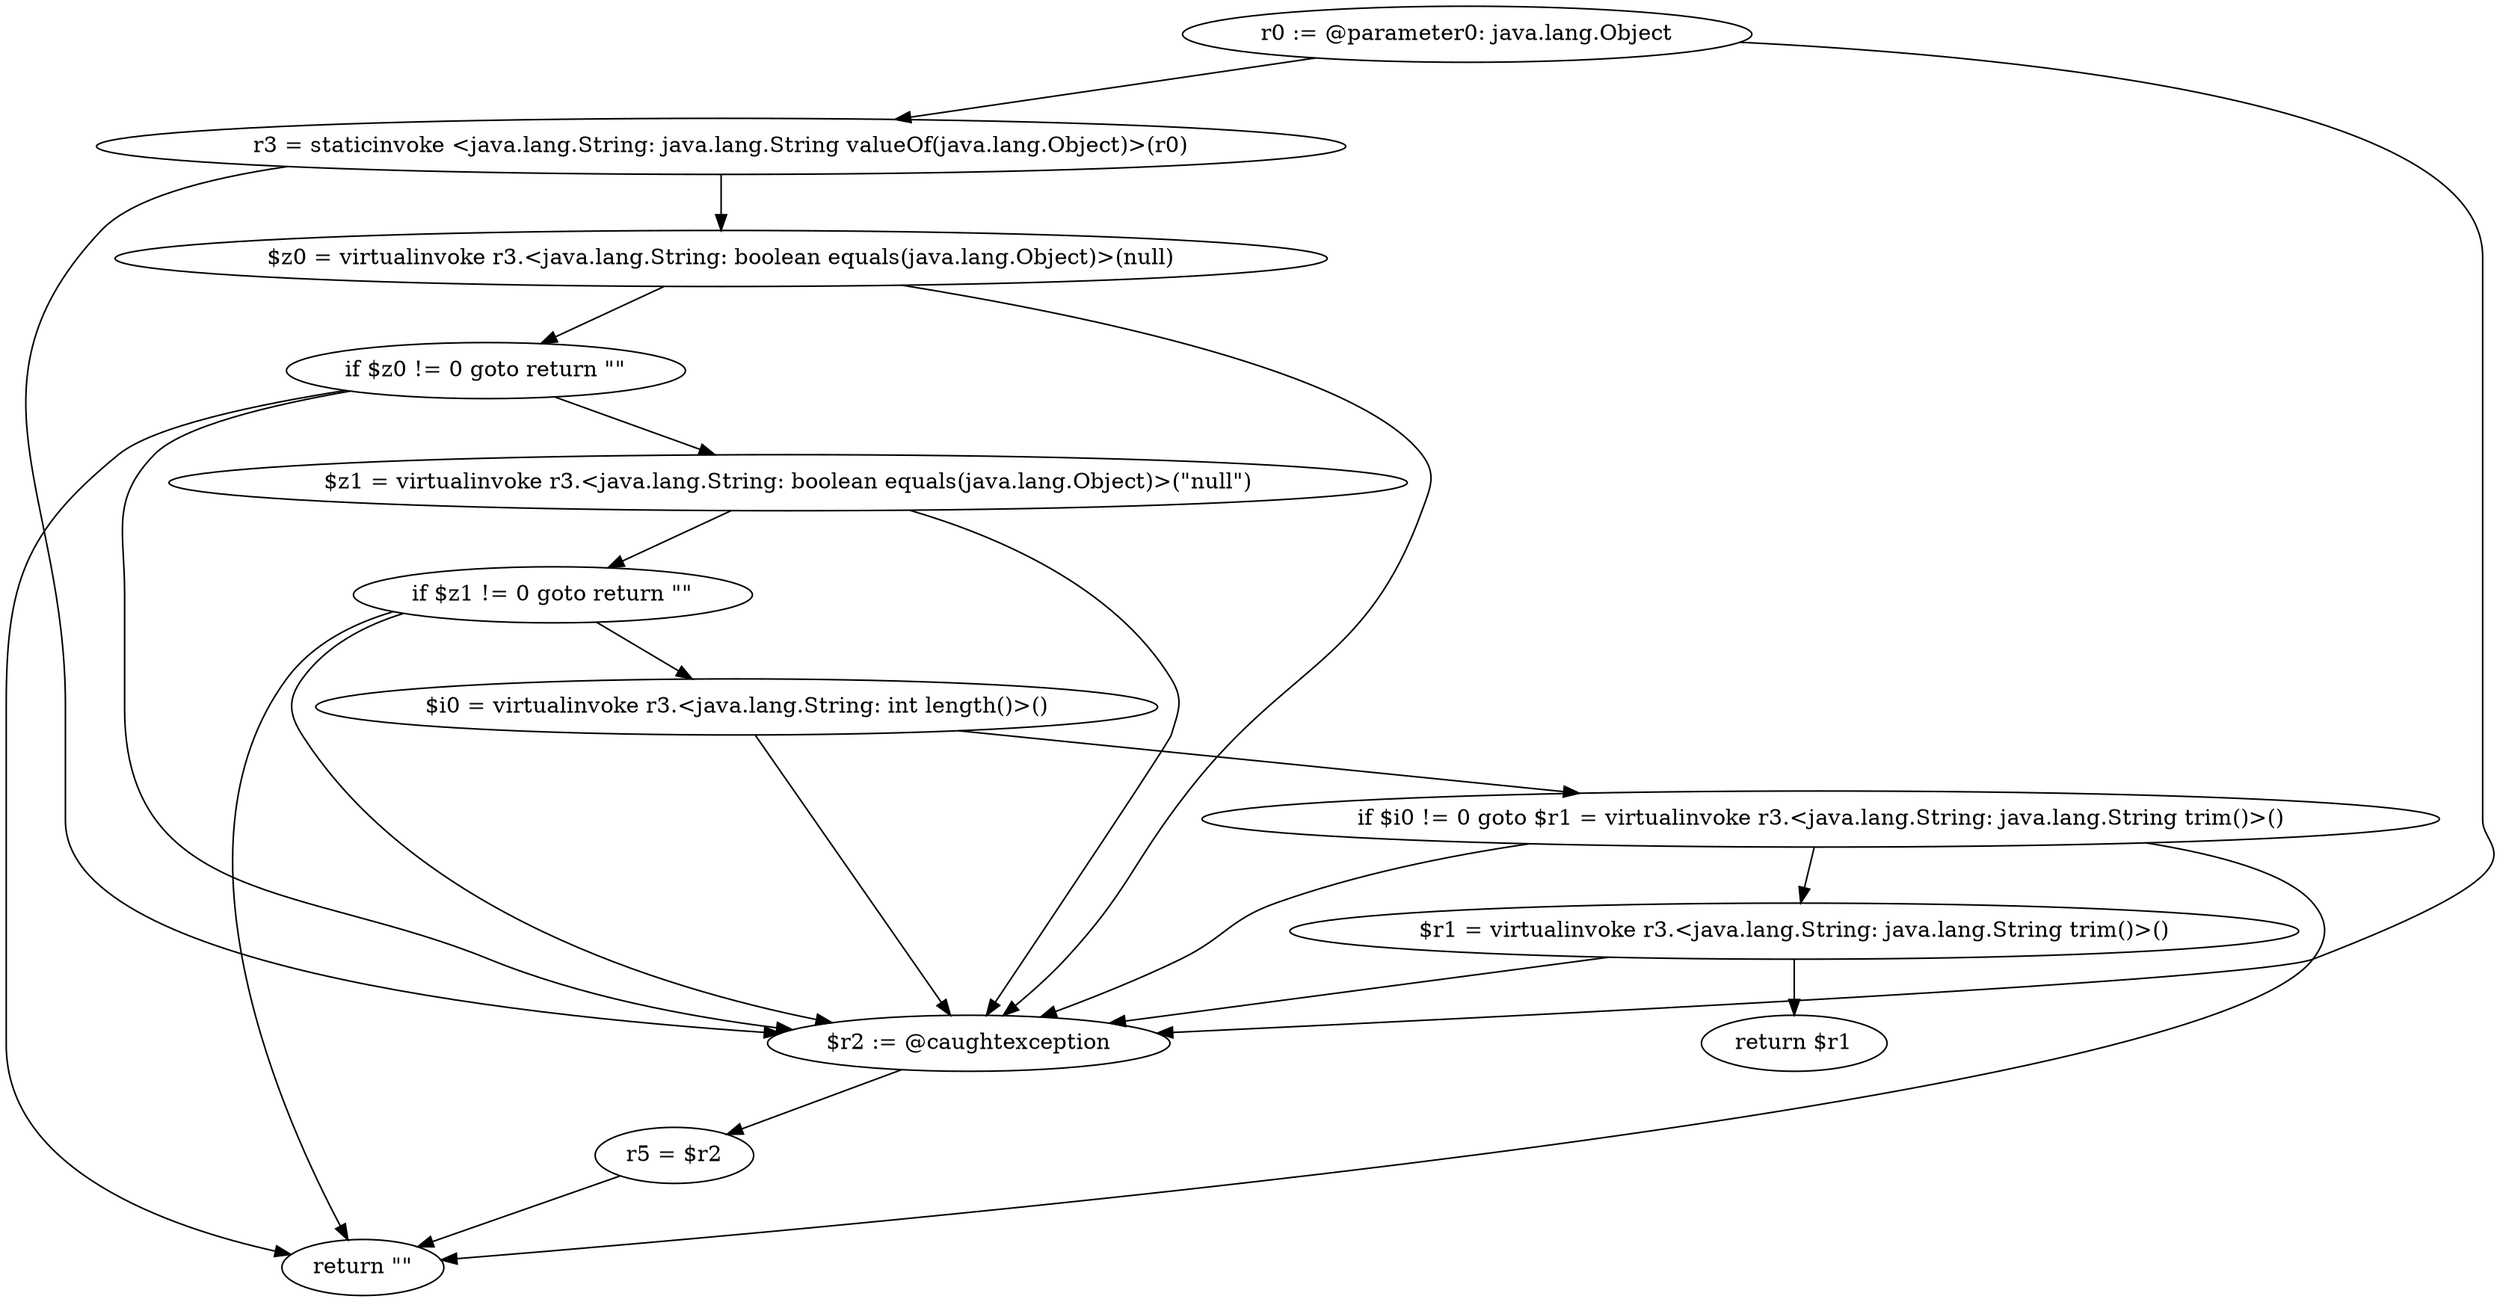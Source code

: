 digraph "unitGraph" {
    "r0 := @parameter0: java.lang.Object"
    "r3 = staticinvoke <java.lang.String: java.lang.String valueOf(java.lang.Object)>(r0)"
    "$z0 = virtualinvoke r3.<java.lang.String: boolean equals(java.lang.Object)>(null)"
    "if $z0 != 0 goto return \"\""
    "$z1 = virtualinvoke r3.<java.lang.String: boolean equals(java.lang.Object)>(\"null\")"
    "if $z1 != 0 goto return \"\""
    "$i0 = virtualinvoke r3.<java.lang.String: int length()>()"
    "if $i0 != 0 goto $r1 = virtualinvoke r3.<java.lang.String: java.lang.String trim()>()"
    "return \"\""
    "$r1 = virtualinvoke r3.<java.lang.String: java.lang.String trim()>()"
    "return $r1"
    "$r2 := @caughtexception"
    "r5 = $r2"
    "r0 := @parameter0: java.lang.Object"->"r3 = staticinvoke <java.lang.String: java.lang.String valueOf(java.lang.Object)>(r0)";
    "r0 := @parameter0: java.lang.Object"->"$r2 := @caughtexception";
    "r3 = staticinvoke <java.lang.String: java.lang.String valueOf(java.lang.Object)>(r0)"->"$z0 = virtualinvoke r3.<java.lang.String: boolean equals(java.lang.Object)>(null)";
    "r3 = staticinvoke <java.lang.String: java.lang.String valueOf(java.lang.Object)>(r0)"->"$r2 := @caughtexception";
    "$z0 = virtualinvoke r3.<java.lang.String: boolean equals(java.lang.Object)>(null)"->"if $z0 != 0 goto return \"\"";
    "$z0 = virtualinvoke r3.<java.lang.String: boolean equals(java.lang.Object)>(null)"->"$r2 := @caughtexception";
    "if $z0 != 0 goto return \"\""->"$z1 = virtualinvoke r3.<java.lang.String: boolean equals(java.lang.Object)>(\"null\")";
    "if $z0 != 0 goto return \"\""->"return \"\"";
    "if $z0 != 0 goto return \"\""->"$r2 := @caughtexception";
    "$z1 = virtualinvoke r3.<java.lang.String: boolean equals(java.lang.Object)>(\"null\")"->"if $z1 != 0 goto return \"\"";
    "$z1 = virtualinvoke r3.<java.lang.String: boolean equals(java.lang.Object)>(\"null\")"->"$r2 := @caughtexception";
    "if $z1 != 0 goto return \"\""->"$i0 = virtualinvoke r3.<java.lang.String: int length()>()";
    "if $z1 != 0 goto return \"\""->"return \"\"";
    "if $z1 != 0 goto return \"\""->"$r2 := @caughtexception";
    "$i0 = virtualinvoke r3.<java.lang.String: int length()>()"->"if $i0 != 0 goto $r1 = virtualinvoke r3.<java.lang.String: java.lang.String trim()>()";
    "$i0 = virtualinvoke r3.<java.lang.String: int length()>()"->"$r2 := @caughtexception";
    "if $i0 != 0 goto $r1 = virtualinvoke r3.<java.lang.String: java.lang.String trim()>()"->"return \"\"";
    "if $i0 != 0 goto $r1 = virtualinvoke r3.<java.lang.String: java.lang.String trim()>()"->"$r1 = virtualinvoke r3.<java.lang.String: java.lang.String trim()>()";
    "if $i0 != 0 goto $r1 = virtualinvoke r3.<java.lang.String: java.lang.String trim()>()"->"$r2 := @caughtexception";
    "$r1 = virtualinvoke r3.<java.lang.String: java.lang.String trim()>()"->"return $r1";
    "$r1 = virtualinvoke r3.<java.lang.String: java.lang.String trim()>()"->"$r2 := @caughtexception";
    "$r2 := @caughtexception"->"r5 = $r2";
    "r5 = $r2"->"return \"\"";
}
